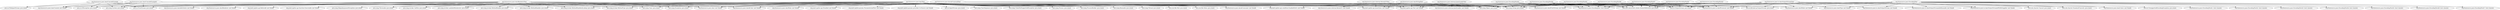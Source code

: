 digraph "test-classes" {
    // Path: java_projects/cleaned_final_projects_decomposed_tests/jansi/target/test-classes
   "org.fusesource.jansi.AnsiConsoleExample"          -> "java.io.FileInputStream (java.base)";
   "org.fusesource.jansi.AnsiConsoleExample"          -> "java.io.IOException (java.base)";
   "org.fusesource.jansi.AnsiConsoleExample"          -> "java.io.PrintStream (java.base)";
   "org.fusesource.jansi.AnsiConsoleExample"          -> "java.lang.Object (java.base)";
   "org.fusesource.jansi.AnsiConsoleExample"          -> "java.lang.String (java.base)";
   "org.fusesource.jansi.AnsiConsoleExample"          -> "java.lang.System (java.base)";
   "org.fusesource.jansi.AnsiConsoleExample"          -> "org.fusesource.jansi.AnsiConsole (not found)";
   "org.fusesource.jansi.AnsiConsoleExample2"         -> "java.io.FileInputStream (java.base)";
   "org.fusesource.jansi.AnsiConsoleExample2"         -> "java.io.IOException (java.base)";
   "org.fusesource.jansi.AnsiConsoleExample2"         -> "java.io.PrintStream (java.base)";
   "org.fusesource.jansi.AnsiConsoleExample2"         -> "java.lang.Object (java.base)";
   "org.fusesource.jansi.AnsiConsoleExample2"         -> "java.lang.String (java.base)";
   "org.fusesource.jansi.AnsiConsoleExample2"         -> "java.lang.System (java.base)";
   "org.fusesource.jansi.AnsiConsoleExample2"         -> "org.fusesource.jansi.Ansi (not found)";
   "org.fusesource.jansi.AnsiConsoleExample2"         -> "org.fusesource.jansi.AnsiConsole (not found)";
   "org.fusesource.jansi.AnsiRendererTest"            -> "java.io.PrintStream (java.base)";
   "org.fusesource.jansi.AnsiRendererTest"            -> "java.lang.Class (java.base)";
   "org.fusesource.jansi.AnsiRendererTest"            -> "java.lang.Exception (java.base)";
   "org.fusesource.jansi.AnsiRendererTest"            -> "java.lang.IllegalArgumentException (java.base)";
   "org.fusesource.jansi.AnsiRendererTest"            -> "java.lang.Object (java.base)";
   "org.fusesource.jansi.AnsiRendererTest"            -> "java.lang.String (java.base)";
   "org.fusesource.jansi.AnsiRendererTest"            -> "java.lang.System (java.base)";
   "org.fusesource.jansi.AnsiRendererTest"            -> "java.lang.Throwable (java.base)";
   "org.fusesource.jansi.AnsiRendererTest"            -> "java.lang.invoke.CallSite (java.base)";
   "org.fusesource.jansi.AnsiRendererTest"            -> "java.lang.invoke.LambdaMetafactory (java.base)";
   "org.fusesource.jansi.AnsiRendererTest"            -> "java.lang.invoke.MethodHandle (java.base)";
   "org.fusesource.jansi.AnsiRendererTest"            -> "java.lang.invoke.MethodHandles (java.base)";
   "org.fusesource.jansi.AnsiRendererTest"            -> "java.lang.invoke.MethodHandles$Lookup (java.base)";
   "org.fusesource.jansi.AnsiRendererTest"            -> "java.lang.invoke.MethodType (java.base)";
   "org.fusesource.jansi.AnsiRendererTest"            -> "org.fusesource.jansi.Ansi (not found)";
   "org.fusesource.jansi.AnsiRendererTest"            -> "org.fusesource.jansi.Ansi$Attribute (not found)";
   "org.fusesource.jansi.AnsiRendererTest"            -> "org.fusesource.jansi.Ansi$Color (not found)";
   "org.fusesource.jansi.AnsiRendererTest"            -> "org.fusesource.jansi.AnsiRenderer (not found)";
   "org.fusesource.jansi.AnsiRendererTest"            -> "org.junit.jupiter.api.Assertions (not found)";
   "org.fusesource.jansi.AnsiRendererTest"            -> "org.junit.jupiter.api.BeforeAll (not found)";
   "org.fusesource.jansi.AnsiRendererTest"            -> "org.junit.jupiter.api.Test (not found)";
   "org.fusesource.jansi.AnsiRendererTest"            -> "org.junit.jupiter.api.function.Executable (not found)";
   "org.fusesource.jansi.AnsiStringTest"              -> "java.lang.Object (java.base)";
   "org.fusesource.jansi.AnsiStringTest"              -> "java.lang.String (java.base)";
   "org.fusesource.jansi.AnsiStringTest"              -> "org.fusesource.jansi.Ansi (not found)";
   "org.fusesource.jansi.AnsiStringTest"              -> "org.junit.jupiter.api.Assertions (not found)";
   "org.fusesource.jansi.AnsiStringTest"              -> "org.junit.jupiter.api.Test (not found)";
   "org.fusesource.jansi.AnsiTest"                    -> "java.io.ByteArrayOutputStream (java.base)";
   "org.fusesource.jansi.AnsiTest"                    -> "java.io.InputStream (java.base)";
   "org.fusesource.jansi.AnsiTest"                    -> "java.lang.CharSequence (java.base)";
   "org.fusesource.jansi.AnsiTest"                    -> "java.lang.Class (java.base)";
   "org.fusesource.jansi.AnsiTest"                    -> "java.lang.CloneNotSupportedException (java.base)";
   "org.fusesource.jansi.AnsiTest"                    -> "java.lang.Exception (java.base)";
   "org.fusesource.jansi.AnsiTest"                    -> "java.lang.Object (java.base)";
   "org.fusesource.jansi.AnsiTest"                    -> "java.lang.Process (java.base)";
   "org.fusesource.jansi.AnsiTest"                    -> "java.lang.ProcessBuilder (java.base)";
   "org.fusesource.jansi.AnsiTest"                    -> "java.lang.Runnable (java.base)";
   "org.fusesource.jansi.AnsiTest"                    -> "java.lang.String (java.base)";
   "org.fusesource.jansi.AnsiTest"                    -> "java.lang.System (java.base)";
   "org.fusesource.jansi.AnsiTest"                    -> "java.lang.Thread (java.base)";
   "org.fusesource.jansi.AnsiTest"                    -> "java.lang.Throwable (java.base)";
   "org.fusesource.jansi.AnsiTest"                    -> "java.lang.invoke.CallSite (java.base)";
   "org.fusesource.jansi.AnsiTest"                    -> "java.lang.invoke.LambdaMetafactory (java.base)";
   "org.fusesource.jansi.AnsiTest"                    -> "java.lang.invoke.MethodHandle (java.base)";
   "org.fusesource.jansi.AnsiTest"                    -> "java.lang.invoke.MethodHandles (java.base)";
   "org.fusesource.jansi.AnsiTest"                    -> "java.lang.invoke.MethodHandles$Lookup (java.base)";
   "org.fusesource.jansi.AnsiTest"                    -> "java.lang.invoke.MethodType (java.base)";
   "org.fusesource.jansi.AnsiTest"                    -> "java.nio.file.Path (java.base)";
   "org.fusesource.jansi.AnsiTest"                    -> "java.nio.file.Paths (java.base)";
   "org.fusesource.jansi.AnsiTest"                    -> "org.fusesource.jansi.Ansi (not found)";
   "org.fusesource.jansi.AnsiTest"                    -> "org.fusesource.jansi.Ansi$Color (not found)";
   "org.fusesource.jansi.AnsiTest"                    -> "org.fusesource.jansi.Ansi$Consumer (not found)";
   "org.fusesource.jansi.AnsiTest"                    -> "org.fusesource.jansi.AnsiMain (not found)";
   "org.fusesource.jansi.AnsiTest"                    -> "org.junit.jupiter.api.Assertions (not found)";
   "org.fusesource.jansi.AnsiTest"                    -> "org.junit.jupiter.api.Disabled (not found)";
   "org.fusesource.jansi.AnsiTest"                    -> "org.junit.jupiter.api.Test (not found)";
   "org.fusesource.jansi.AnsiTest"                    -> "org.junit.jupiter.api.condition.EnabledOnOs (not found)";
   "org.fusesource.jansi.AnsiTest"                    -> "org.junit.jupiter.params.ParameterizedTest (not found)";
   "org.fusesource.jansi.AnsiTest"                    -> "org.junit.jupiter.params.provider.CsvSource (not found)";
   "org.fusesource.jansi.EncodingTest"                -> "java.io.ByteArrayOutputStream (java.base)";
   "org.fusesource.jansi.EncodingTest"                -> "java.io.OutputStream (java.base)";
   "org.fusesource.jansi.EncodingTest"                -> "java.io.PrintStream (java.base)";
   "org.fusesource.jansi.EncodingTest"                -> "java.io.UnsupportedEncodingException (java.base)";
   "org.fusesource.jansi.EncodingTest"                -> "java.lang.Object (java.base)";
   "org.fusesource.jansi.EncodingTest"                -> "java.lang.String (java.base)";
   "org.fusesource.jansi.EncodingTest"                -> "java.nio.charset.Charset (java.base)";
   "org.fusesource.jansi.EncodingTest"                -> "java.nio.charset.StandardCharsets (java.base)";
   "org.fusesource.jansi.EncodingTest"                -> "java.util.concurrent.atomic.AtomicReference (java.base)";
   "org.fusesource.jansi.EncodingTest"                -> "org.fusesource.jansi.AnsiColors (not found)";
   "org.fusesource.jansi.EncodingTest"                -> "org.fusesource.jansi.AnsiMode (not found)";
   "org.fusesource.jansi.EncodingTest"                -> "org.fusesource.jansi.AnsiPrintStream (not found)";
   "org.fusesource.jansi.EncodingTest"                -> "org.fusesource.jansi.AnsiType (not found)";
   "org.fusesource.jansi.EncodingTest"                -> "org.fusesource.jansi.EncodingTest$1 (test-classes)";
   "org.fusesource.jansi.EncodingTest"                -> "org.fusesource.jansi.EncodingTest$2 (test-classes)";
   "org.fusesource.jansi.EncodingTest"                -> "org.fusesource.jansi.EncodingTest$3 (test-classes)";
   "org.fusesource.jansi.EncodingTest"                -> "org.fusesource.jansi.EncodingTest$4 (test-classes)";
   "org.fusesource.jansi.EncodingTest"                -> "org.fusesource.jansi.EncodingTest$5 (test-classes)";
   "org.fusesource.jansi.EncodingTest"                -> "org.fusesource.jansi.EncodingTest$6 (test-classes)";
   "org.fusesource.jansi.EncodingTest"                -> "org.fusesource.jansi.EncodingTest$7 (test-classes)";
   "org.fusesource.jansi.EncodingTest"                -> "org.fusesource.jansi.io.AnsiOutputStream (not found)";
   "org.fusesource.jansi.EncodingTest"                -> "org.fusesource.jansi.io.AnsiOutputStream$IoRunnable (not found)";
   "org.fusesource.jansi.EncodingTest"                -> "org.fusesource.jansi.io.AnsiOutputStream$WidthSupplier (not found)";
   "org.fusesource.jansi.EncodingTest"                -> "org.fusesource.jansi.io.AnsiProcessor (not found)";
   "org.fusesource.jansi.EncodingTest"                -> "org.junit.jupiter.api.Assertions (not found)";
   "org.fusesource.jansi.EncodingTest"                -> "org.junit.jupiter.api.Test (not found)";
   "org.fusesource.jansi.EncodingTest$1"              -> "java.io.OutputStream (java.base)";
   "org.fusesource.jansi.EncodingTest$1"              -> "java.lang.Object (java.base)";
   "org.fusesource.jansi.EncodingTest$1"              -> "java.lang.String (java.base)";
   "org.fusesource.jansi.EncodingTest$1"              -> "java.util.concurrent.atomic.AtomicReference (java.base)";
   "org.fusesource.jansi.EncodingTest$1"              -> "org.fusesource.jansi.EncodingTest (test-classes)";
   "org.fusesource.jansi.EncodingTest$1"              -> "org.fusesource.jansi.io.AnsiProcessor (not found)";
   "org.fusesource.jansi.EncodingTest$2"              -> "java.io.OutputStream (java.base)";
   "org.fusesource.jansi.EncodingTest$2"              -> "java.lang.Object (java.base)";
   "org.fusesource.jansi.EncodingTest$2"              -> "java.lang.String (java.base)";
   "org.fusesource.jansi.EncodingTest$2"              -> "java.util.concurrent.atomic.AtomicReference (java.base)";
   "org.fusesource.jansi.EncodingTest$2"              -> "org.fusesource.jansi.EncodingTest (test-classes)";
   "org.fusesource.jansi.EncodingTest$2"              -> "org.fusesource.jansi.io.AnsiProcessor (not found)";
   "org.fusesource.jansi.EncodingTest$3"              -> "java.io.OutputStream (java.base)";
   "org.fusesource.jansi.EncodingTest$3"              -> "java.lang.Object (java.base)";
   "org.fusesource.jansi.EncodingTest$3"              -> "java.lang.String (java.base)";
   "org.fusesource.jansi.EncodingTest$3"              -> "java.util.concurrent.atomic.AtomicReference (java.base)";
   "org.fusesource.jansi.EncodingTest$3"              -> "org.fusesource.jansi.EncodingTest (test-classes)";
   "org.fusesource.jansi.EncodingTest$3"              -> "org.fusesource.jansi.io.AnsiProcessor (not found)";
   "org.fusesource.jansi.EncodingTest$4"              -> "java.io.OutputStream (java.base)";
   "org.fusesource.jansi.EncodingTest$4"              -> "java.lang.Object (java.base)";
   "org.fusesource.jansi.EncodingTest$4"              -> "java.lang.String (java.base)";
   "org.fusesource.jansi.EncodingTest$4"              -> "java.util.concurrent.atomic.AtomicReference (java.base)";
   "org.fusesource.jansi.EncodingTest$4"              -> "org.fusesource.jansi.EncodingTest (test-classes)";
   "org.fusesource.jansi.EncodingTest$4"              -> "org.fusesource.jansi.io.AnsiProcessor (not found)";
   "org.fusesource.jansi.EncodingTest$5"              -> "java.io.OutputStream (java.base)";
   "org.fusesource.jansi.EncodingTest$5"              -> "java.lang.Object (java.base)";
   "org.fusesource.jansi.EncodingTest$5"              -> "java.lang.String (java.base)";
   "org.fusesource.jansi.EncodingTest$5"              -> "java.util.concurrent.atomic.AtomicReference (java.base)";
   "org.fusesource.jansi.EncodingTest$5"              -> "org.fusesource.jansi.EncodingTest (test-classes)";
   "org.fusesource.jansi.EncodingTest$5"              -> "org.fusesource.jansi.io.AnsiProcessor (not found)";
   "org.fusesource.jansi.EncodingTest$6"              -> "java.io.OutputStream (java.base)";
   "org.fusesource.jansi.EncodingTest$6"              -> "java.lang.Object (java.base)";
   "org.fusesource.jansi.EncodingTest$6"              -> "java.lang.String (java.base)";
   "org.fusesource.jansi.EncodingTest$6"              -> "java.util.concurrent.atomic.AtomicReference (java.base)";
   "org.fusesource.jansi.EncodingTest$6"              -> "org.fusesource.jansi.EncodingTest (test-classes)";
   "org.fusesource.jansi.EncodingTest$6"              -> "org.fusesource.jansi.io.AnsiProcessor (not found)";
   "org.fusesource.jansi.EncodingTest$7"              -> "java.io.OutputStream (java.base)";
   "org.fusesource.jansi.EncodingTest$7"              -> "java.lang.Object (java.base)";
   "org.fusesource.jansi.EncodingTest$7"              -> "java.lang.String (java.base)";
   "org.fusesource.jansi.EncodingTest$7"              -> "java.util.concurrent.atomic.AtomicReference (java.base)";
   "org.fusesource.jansi.EncodingTest$7"              -> "org.fusesource.jansi.EncodingTest (test-classes)";
   "org.fusesource.jansi.EncodingTest$7"              -> "org.fusesource.jansi.io.AnsiProcessor (not found)";
   "org.fusesource.jansi.InstallUninstallTest"        -> "java.io.PrintStream (java.base)";
   "org.fusesource.jansi.InstallUninstallTest"        -> "java.lang.Object (java.base)";
   "org.fusesource.jansi.InstallUninstallTest"        -> "java.lang.String (java.base)";
   "org.fusesource.jansi.InstallUninstallTest"        -> "java.lang.System (java.base)";
   "org.fusesource.jansi.InstallUninstallTest"        -> "org.fusesource.jansi.Ansi (not found)";
   "org.fusesource.jansi.InstallUninstallTest"        -> "org.fusesource.jansi.Ansi$Color (not found)";
   "org.fusesource.jansi.InstallUninstallTest"        -> "org.fusesource.jansi.AnsiConsole (not found)";
   "org.fusesource.jansi.InstallUninstallTest"        -> "org.fusesource.jansi.AnsiMode (not found)";
   "org.fusesource.jansi.InstallUninstallTest"        -> "org.fusesource.jansi.AnsiPrintStream (not found)";
   "org.fusesource.jansi.internal.JansiLoaderTest"    -> "java.lang.Object (java.base)";
   "org.fusesource.jansi.internal.JansiLoaderTest"    -> "org.fusesource.jansi.internal.JansiLoader (not found)";
   "org.fusesource.jansi.internal.JansiLoaderTest"    -> "org.junit.jupiter.api.Test (not found)";
   "org.fusesource.jansi.internal.Kernel32Test"       -> "java.lang.Object (java.base)";
   "org.fusesource.jansi.internal.Kernel32Test"       -> "java.lang.String (java.base)";
   "org.fusesource.jansi.internal.Kernel32Test"       -> "org.fusesource.jansi.internal.Kernel32 (not found)";
   "org.fusesource.jansi.internal.Kernel32Test"       -> "org.junit.jupiter.api.Assertions (not found)";
   "org.fusesource.jansi.internal.Kernel32Test"       -> "org.junit.jupiter.api.Test (not found)";
   "org.fusesource.jansi.internal.Kernel32Test"       -> "org.junit.jupiter.api.condition.EnabledOnOs (not found)";
   "org.fusesource.jansi.io.AnsiOutputStreamTest"     -> "java.io.ByteArrayOutputStream (java.base)";
   "org.fusesource.jansi.io.AnsiOutputStreamTest"     -> "java.io.IOException (java.base)";
   "org.fusesource.jansi.io.AnsiOutputStreamTest"     -> "java.io.OutputStream (java.base)";
   "org.fusesource.jansi.io.AnsiOutputStreamTest"     -> "java.lang.Object (java.base)";
   "org.fusesource.jansi.io.AnsiOutputStreamTest"     -> "java.lang.String (java.base)";
   "org.fusesource.jansi.io.AnsiOutputStreamTest"     -> "java.nio.charset.Charset (java.base)";
   "org.fusesource.jansi.io.AnsiOutputStreamTest"     -> "java.nio.charset.StandardCharsets (java.base)";
   "org.fusesource.jansi.io.AnsiOutputStreamTest"     -> "org.fusesource.jansi.AnsiColors (not found)";
   "org.fusesource.jansi.io.AnsiOutputStreamTest"     -> "org.fusesource.jansi.AnsiMode (not found)";
   "org.fusesource.jansi.io.AnsiOutputStreamTest"     -> "org.fusesource.jansi.AnsiType (not found)";
   "org.fusesource.jansi.io.AnsiOutputStreamTest"     -> "org.fusesource.jansi.io.AnsiOutputStream (not found)";
   "org.fusesource.jansi.io.AnsiOutputStreamTest"     -> "org.fusesource.jansi.io.AnsiOutputStream$IoRunnable (not found)";
   "org.fusesource.jansi.io.AnsiOutputStreamTest"     -> "org.fusesource.jansi.io.AnsiOutputStream$WidthSupplier (not found)";
   "org.fusesource.jansi.io.AnsiOutputStreamTest"     -> "org.fusesource.jansi.io.AnsiProcessor (not found)";
   "org.fusesource.jansi.io.AnsiOutputStreamTest"     -> "org.junit.jupiter.api.Assertions (not found)";
   "org.fusesource.jansi.io.AnsiOutputStreamTest"     -> "org.junit.jupiter.api.Test (not found)";
}
